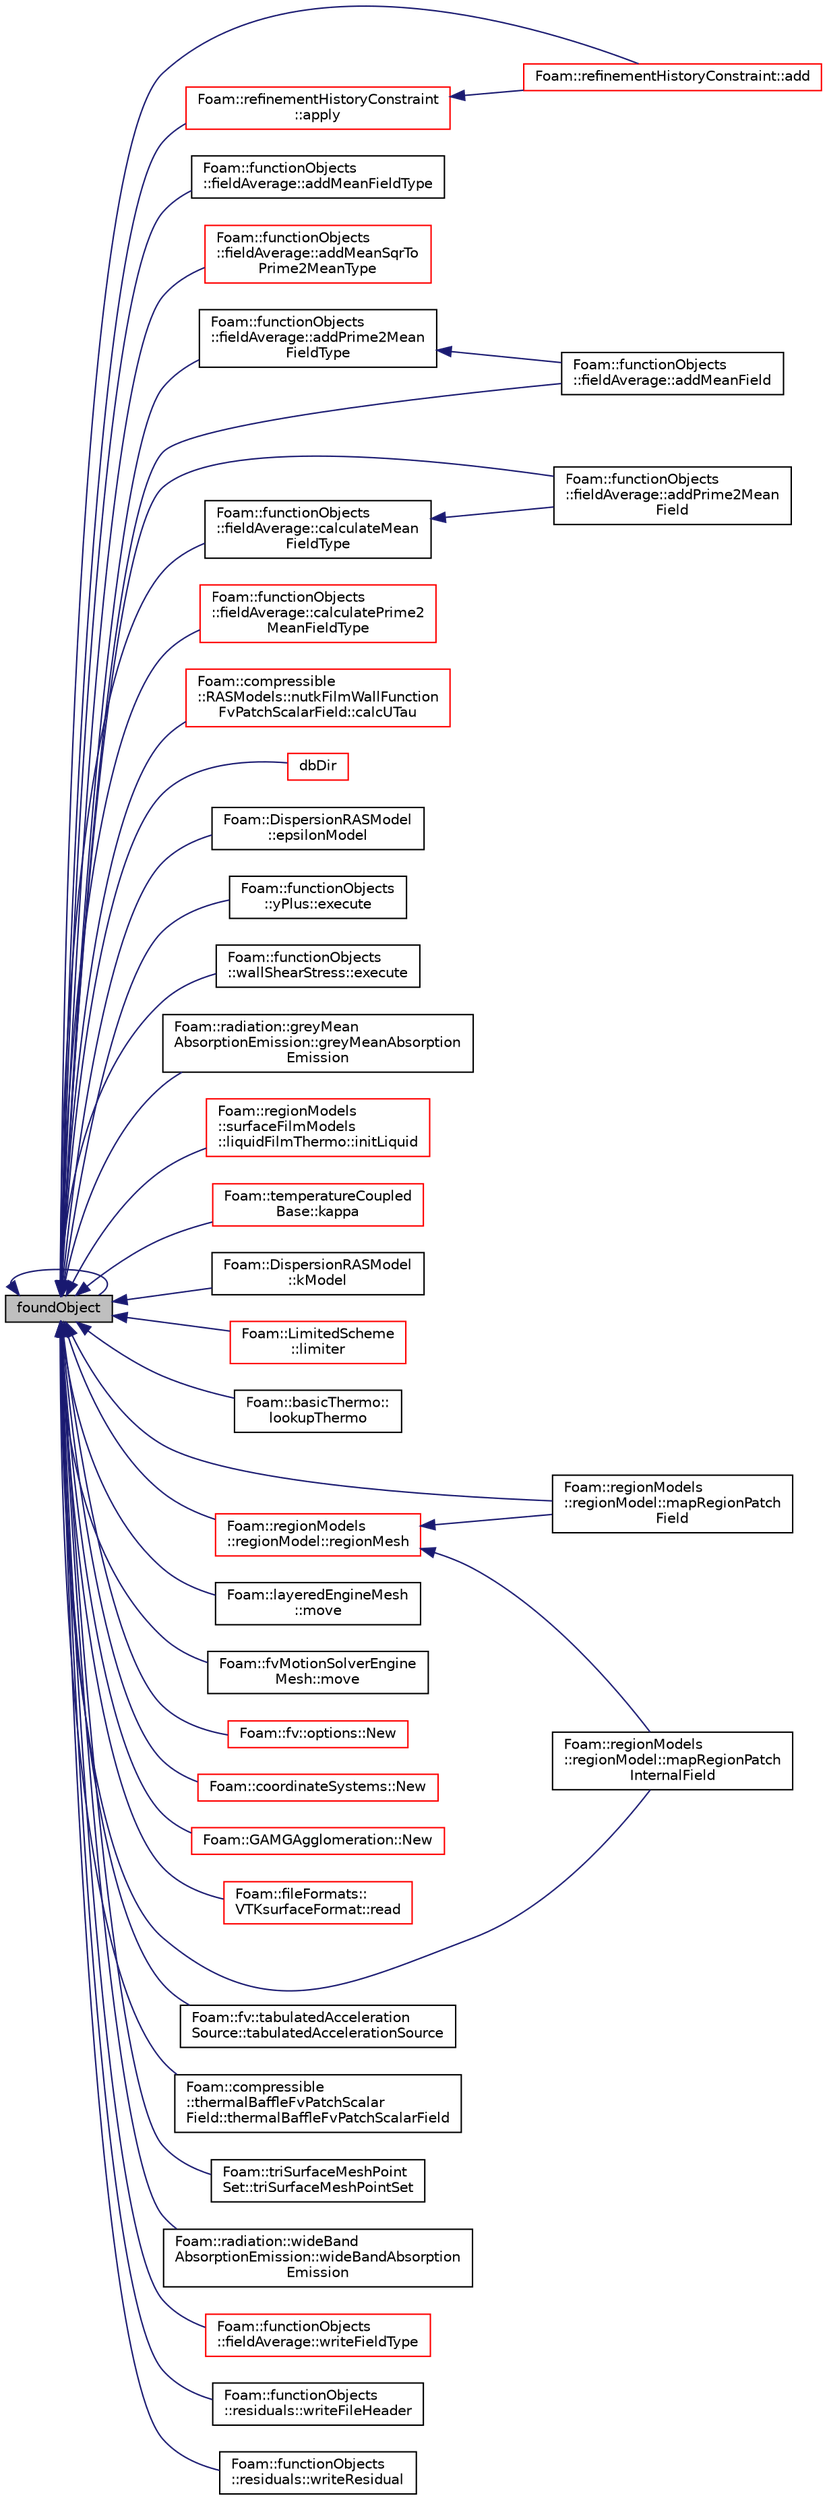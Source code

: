 digraph "foundObject"
{
  bgcolor="transparent";
  edge [fontname="Helvetica",fontsize="10",labelfontname="Helvetica",labelfontsize="10"];
  node [fontname="Helvetica",fontsize="10",shape=record];
  rankdir="LR";
  Node1 [label="foundObject",height=0.2,width=0.4,color="black", fillcolor="grey75", style="filled", fontcolor="black"];
  Node1 -> Node2 [dir="back",color="midnightblue",fontsize="10",style="solid",fontname="Helvetica"];
  Node2 [label="Foam::refinementHistoryConstraint::add",height=0.2,width=0.4,color="red",URL="$a02166.html#a1c674f5008f6f337a4ac47f4640f9deb",tooltip="Add my constraints to list of constraints. "];
  Node1 -> Node3 [dir="back",color="midnightblue",fontsize="10",style="solid",fontname="Helvetica"];
  Node3 [label="Foam::functionObjects\l::fieldAverage::addMeanField",height=0.2,width=0.4,color="black",URL="$a00760.html#a7aea602783fe239eac2791489803b8b2",tooltip="Add mean average field to database. "];
  Node1 -> Node4 [dir="back",color="midnightblue",fontsize="10",style="solid",fontname="Helvetica"];
  Node4 [label="Foam::functionObjects\l::fieldAverage::addMeanFieldType",height=0.2,width=0.4,color="black",URL="$a00760.html#a140b27a8c2c2614e6678331067fd99c5",tooltip="Add mean average field to database. "];
  Node1 -> Node5 [dir="back",color="midnightblue",fontsize="10",style="solid",fontname="Helvetica"];
  Node5 [label="Foam::functionObjects\l::fieldAverage::addMeanSqrTo\lPrime2MeanType",height=0.2,width=0.4,color="red",URL="$a00760.html#ad2e72d38fd7ceaec6f47bdac243f3d6c",tooltip="Add mean-squared field value to prime-squared mean field. "];
  Node1 -> Node6 [dir="back",color="midnightblue",fontsize="10",style="solid",fontname="Helvetica"];
  Node6 [label="Foam::functionObjects\l::fieldAverage::addPrime2Mean\lField",height=0.2,width=0.4,color="black",URL="$a00760.html#a699ee6006a7669ad9a6760cea6453ea2",tooltip="Add prime-squared average field to database. "];
  Node1 -> Node7 [dir="back",color="midnightblue",fontsize="10",style="solid",fontname="Helvetica"];
  Node7 [label="Foam::functionObjects\l::fieldAverage::addPrime2Mean\lFieldType",height=0.2,width=0.4,color="black",URL="$a00760.html#af5e8eb21891c5b591fa554abb0d898d4",tooltip="Add prime-squared average field to database. "];
  Node7 -> Node3 [dir="back",color="midnightblue",fontsize="10",style="solid",fontname="Helvetica"];
  Node1 -> Node8 [dir="back",color="midnightblue",fontsize="10",style="solid",fontname="Helvetica"];
  Node8 [label="Foam::refinementHistoryConstraint\l::apply",height=0.2,width=0.4,color="red",URL="$a02166.html#a1e8a14d422f43fe0ab48812e8ddee931",tooltip="Apply any additional post-decomposition constraints. "];
  Node8 -> Node2 [dir="back",color="midnightblue",fontsize="10",style="solid",fontname="Helvetica"];
  Node1 -> Node9 [dir="back",color="midnightblue",fontsize="10",style="solid",fontname="Helvetica"];
  Node9 [label="Foam::functionObjects\l::fieldAverage::calculateMean\lFieldType",height=0.2,width=0.4,color="black",URL="$a00760.html#a92df76317f7ba2346bb8459bcfa14ce3",tooltip="Calculate mean average fields. "];
  Node9 -> Node6 [dir="back",color="midnightblue",fontsize="10",style="solid",fontname="Helvetica"];
  Node1 -> Node10 [dir="back",color="midnightblue",fontsize="10",style="solid",fontname="Helvetica"];
  Node10 [label="Foam::functionObjects\l::fieldAverage::calculatePrime2\lMeanFieldType",height=0.2,width=0.4,color="red",URL="$a00760.html#a7fbea4e6e215e5fa4a973dae73f125f8",tooltip="Calculate prime-squared average fields. "];
  Node1 -> Node11 [dir="back",color="midnightblue",fontsize="10",style="solid",fontname="Helvetica"];
  Node11 [label="Foam::compressible\l::RASModels::nutkFilmWallFunction\lFvPatchScalarField::calcUTau",height=0.2,width=0.4,color="red",URL="$a01716.html#a1531610b3f6b7efe703bfbecd07f0b66",tooltip="Calculate the friction velocity. "];
  Node1 -> Node12 [dir="back",color="midnightblue",fontsize="10",style="solid",fontname="Helvetica"];
  Node12 [label="dbDir",height=0.2,width=0.4,color="red",URL="$a01729.html#a67b30e5633d486ff299537406b0ca471",tooltip="Local directory path of this objectRegistry relative to the time. "];
  Node1 -> Node13 [dir="back",color="midnightblue",fontsize="10",style="solid",fontname="Helvetica"];
  Node13 [label="Foam::DispersionRASModel\l::epsilonModel",height=0.2,width=0.4,color="black",URL="$a00549.html#a566f5bfa1c607e2cd3af43281420f51b",tooltip="Return the epsilon field from the turbulence model. "];
  Node1 -> Node14 [dir="back",color="midnightblue",fontsize="10",style="solid",fontname="Helvetica"];
  Node14 [label="Foam::functionObjects\l::yPlus::execute",height=0.2,width=0.4,color="black",URL="$a03003.html#ae006844a02161d12182ab372ca5c257b",tooltip="Calculate the yPlus field. "];
  Node1 -> Node15 [dir="back",color="midnightblue",fontsize="10",style="solid",fontname="Helvetica"];
  Node15 [label="Foam::functionObjects\l::wallShearStress::execute",height=0.2,width=0.4,color="black",URL="$a02960.html#ae006844a02161d12182ab372ca5c257b",tooltip="Calculate the wall shear-stress. "];
  Node1 -> Node1 [dir="back",color="midnightblue",fontsize="10",style="solid",fontname="Helvetica"];
  Node1 -> Node16 [dir="back",color="midnightblue",fontsize="10",style="solid",fontname="Helvetica"];
  Node16 [label="Foam::radiation::greyMean\lAbsorptionEmission::greyMeanAbsorption\lEmission",height=0.2,width=0.4,color="black",URL="$a00966.html#ad643de09226fcf7b5a018ccf895f8177",tooltip="Construct from components. "];
  Node1 -> Node17 [dir="back",color="midnightblue",fontsize="10",style="solid",fontname="Helvetica"];
  Node17 [label="Foam::regionModels\l::surfaceFilmModels\l::liquidFilmThermo::initLiquid",height=0.2,width=0.4,color="red",URL="$a01386.html#a5673e50c4f933c26fce60fdc3fb74323",tooltip="Initialise the liquid pointer. "];
  Node1 -> Node18 [dir="back",color="midnightblue",fontsize="10",style="solid",fontname="Helvetica"];
  Node18 [label="Foam::temperatureCoupled\lBase::kappa",height=0.2,width=0.4,color="red",URL="$a02648.html#a27f7eb60b12da7ce5742958e36252898",tooltip="Given patch temperature calculate corresponding K field. "];
  Node1 -> Node19 [dir="back",color="midnightblue",fontsize="10",style="solid",fontname="Helvetica"];
  Node19 [label="Foam::DispersionRASModel\l::kModel",height=0.2,width=0.4,color="black",URL="$a00549.html#a8ffa05013ec3efd8213da8ba436ae3aa",tooltip="Return the k field from the turbulence model. "];
  Node1 -> Node20 [dir="back",color="midnightblue",fontsize="10",style="solid",fontname="Helvetica"];
  Node20 [label="Foam::LimitedScheme\l::limiter",height=0.2,width=0.4,color="red",URL="$a01345.html#aad9e018b93b59932a398c0826c5cef86",tooltip="Return the interpolation weighting factors. "];
  Node1 -> Node21 [dir="back",color="midnightblue",fontsize="10",style="solid",fontname="Helvetica"];
  Node21 [label="Foam::basicThermo::\llookupThermo",height=0.2,width=0.4,color="black",URL="$a00118.html#a1a973e5b42d222c61500a0d68386822d"];
  Node1 -> Node22 [dir="back",color="midnightblue",fontsize="10",style="solid",fontname="Helvetica"];
  Node22 [label="Foam::regionModels\l::regionModel::mapRegionPatch\lField",height=0.2,width=0.4,color="black",URL="$a02186.html#a86fb5d3b0c95d505975846df0aa27d15"];
  Node1 -> Node23 [dir="back",color="midnightblue",fontsize="10",style="solid",fontname="Helvetica"];
  Node23 [label="Foam::regionModels\l::regionModel::mapRegionPatch\lInternalField",height=0.2,width=0.4,color="black",URL="$a02186.html#a7bee5071d70ee374f908e182695aa8af"];
  Node1 -> Node24 [dir="back",color="midnightblue",fontsize="10",style="solid",fontname="Helvetica"];
  Node24 [label="Foam::layeredEngineMesh\l::move",height=0.2,width=0.4,color="black",URL="$a01299.html#a68c0b61b84e4e095b6463cadc275adae"];
  Node1 -> Node25 [dir="back",color="midnightblue",fontsize="10",style="solid",fontname="Helvetica"];
  Node25 [label="Foam::fvMotionSolverEngine\lMesh::move",height=0.2,width=0.4,color="black",URL="$a00894.html#a68c0b61b84e4e095b6463cadc275adae"];
  Node1 -> Node26 [dir="back",color="midnightblue",fontsize="10",style="solid",fontname="Helvetica"];
  Node26 [label="Foam::fv::options::New",height=0.2,width=0.4,color="red",URL="$a01757.html#a616ee355e53d26b92cf6a39d39f5c594",tooltip="Construct fvOptions and register to datbase if not present. "];
  Node1 -> Node27 [dir="back",color="midnightblue",fontsize="10",style="solid",fontname="Helvetica"];
  Node27 [label="Foam::coordinateSystems::New",height=0.2,width=0.4,color="red",URL="$a00404.html#ad15330a0c324ff335e8fd9692a1cd44a",tooltip="Return previously registered or read construct from \"constant\". "];
  Node1 -> Node28 [dir="back",color="midnightblue",fontsize="10",style="solid",fontname="Helvetica"];
  Node28 [label="Foam::GAMGAgglomeration::New",height=0.2,width=0.4,color="red",URL="$a00906.html#a1e05feae4dcacad069a3479dffe9f457",tooltip="Return the selected geometric agglomerator. "];
  Node1 -> Node29 [dir="back",color="midnightblue",fontsize="10",style="solid",fontname="Helvetica"];
  Node29 [label="Foam::fileFormats::\lVTKsurfaceFormat::read",height=0.2,width=0.4,color="red",URL="$a02928.html#a464ebd67acbdff0014d4dae69e3ec4be",tooltip="Read from file. "];
  Node1 -> Node30 [dir="back",color="midnightblue",fontsize="10",style="solid",fontname="Helvetica"];
  Node30 [label="Foam::regionModels\l::regionModel::regionMesh",height=0.2,width=0.4,color="red",URL="$a02186.html#a0c7874a65eec16e2afa43acd6055b16a",tooltip="Return the region mesh database. "];
  Node30 -> Node22 [dir="back",color="midnightblue",fontsize="10",style="solid",fontname="Helvetica"];
  Node30 -> Node23 [dir="back",color="midnightblue",fontsize="10",style="solid",fontname="Helvetica"];
  Node1 -> Node31 [dir="back",color="midnightblue",fontsize="10",style="solid",fontname="Helvetica"];
  Node31 [label="Foam::fv::tabulatedAcceleration\lSource::tabulatedAccelerationSource",height=0.2,width=0.4,color="black",URL="$a02640.html#a645fcf156b6f26a78c5c782fb58bd02e",tooltip="Construct from components. "];
  Node1 -> Node32 [dir="back",color="midnightblue",fontsize="10",style="solid",fontname="Helvetica"];
  Node32 [label="Foam::compressible\l::thermalBaffleFvPatchScalar\lField::thermalBaffleFvPatchScalarField",height=0.2,width=0.4,color="black",URL="$a02666.html#ad32be9d3204fc76b9a0936bcb1df989d",tooltip="Construct from patch, internal field and dictionary. "];
  Node1 -> Node33 [dir="back",color="midnightblue",fontsize="10",style="solid",fontname="Helvetica"];
  Node33 [label="Foam::triSurfaceMeshPoint\lSet::triSurfaceMeshPointSet",height=0.2,width=0.4,color="black",URL="$a02776.html#a7946bec146a05b6d03220861af81d72a",tooltip="Construct from dictionary. "];
  Node1 -> Node34 [dir="back",color="midnightblue",fontsize="10",style="solid",fontname="Helvetica"];
  Node34 [label="Foam::radiation::wideBand\lAbsorptionEmission::wideBandAbsorption\lEmission",height=0.2,width=0.4,color="black",URL="$a02979.html#a64c3fb1f4f105664273e5b81625862a2",tooltip="Construct from components. "];
  Node1 -> Node35 [dir="back",color="midnightblue",fontsize="10",style="solid",fontname="Helvetica"];
  Node35 [label="Foam::functionObjects\l::fieldAverage::writeFieldType",height=0.2,width=0.4,color="red",URL="$a00760.html#aa1d83299d58b47e0cea0c904e688382c",tooltip="Write fields. "];
  Node1 -> Node36 [dir="back",color="midnightblue",fontsize="10",style="solid",fontname="Helvetica"];
  Node36 [label="Foam::functionObjects\l::residuals::writeFileHeader",height=0.2,width=0.4,color="black",URL="$a02217.html#a8201d57ce54426f42a4dfc21faf973dd",tooltip="Output field header information. "];
  Node1 -> Node37 [dir="back",color="midnightblue",fontsize="10",style="solid",fontname="Helvetica"];
  Node37 [label="Foam::functionObjects\l::residuals::writeResidual",height=0.2,width=0.4,color="black",URL="$a02217.html#a595e87c39c4137068975c9474942dd4f",tooltip="Calculate the field min/max. "];
}
